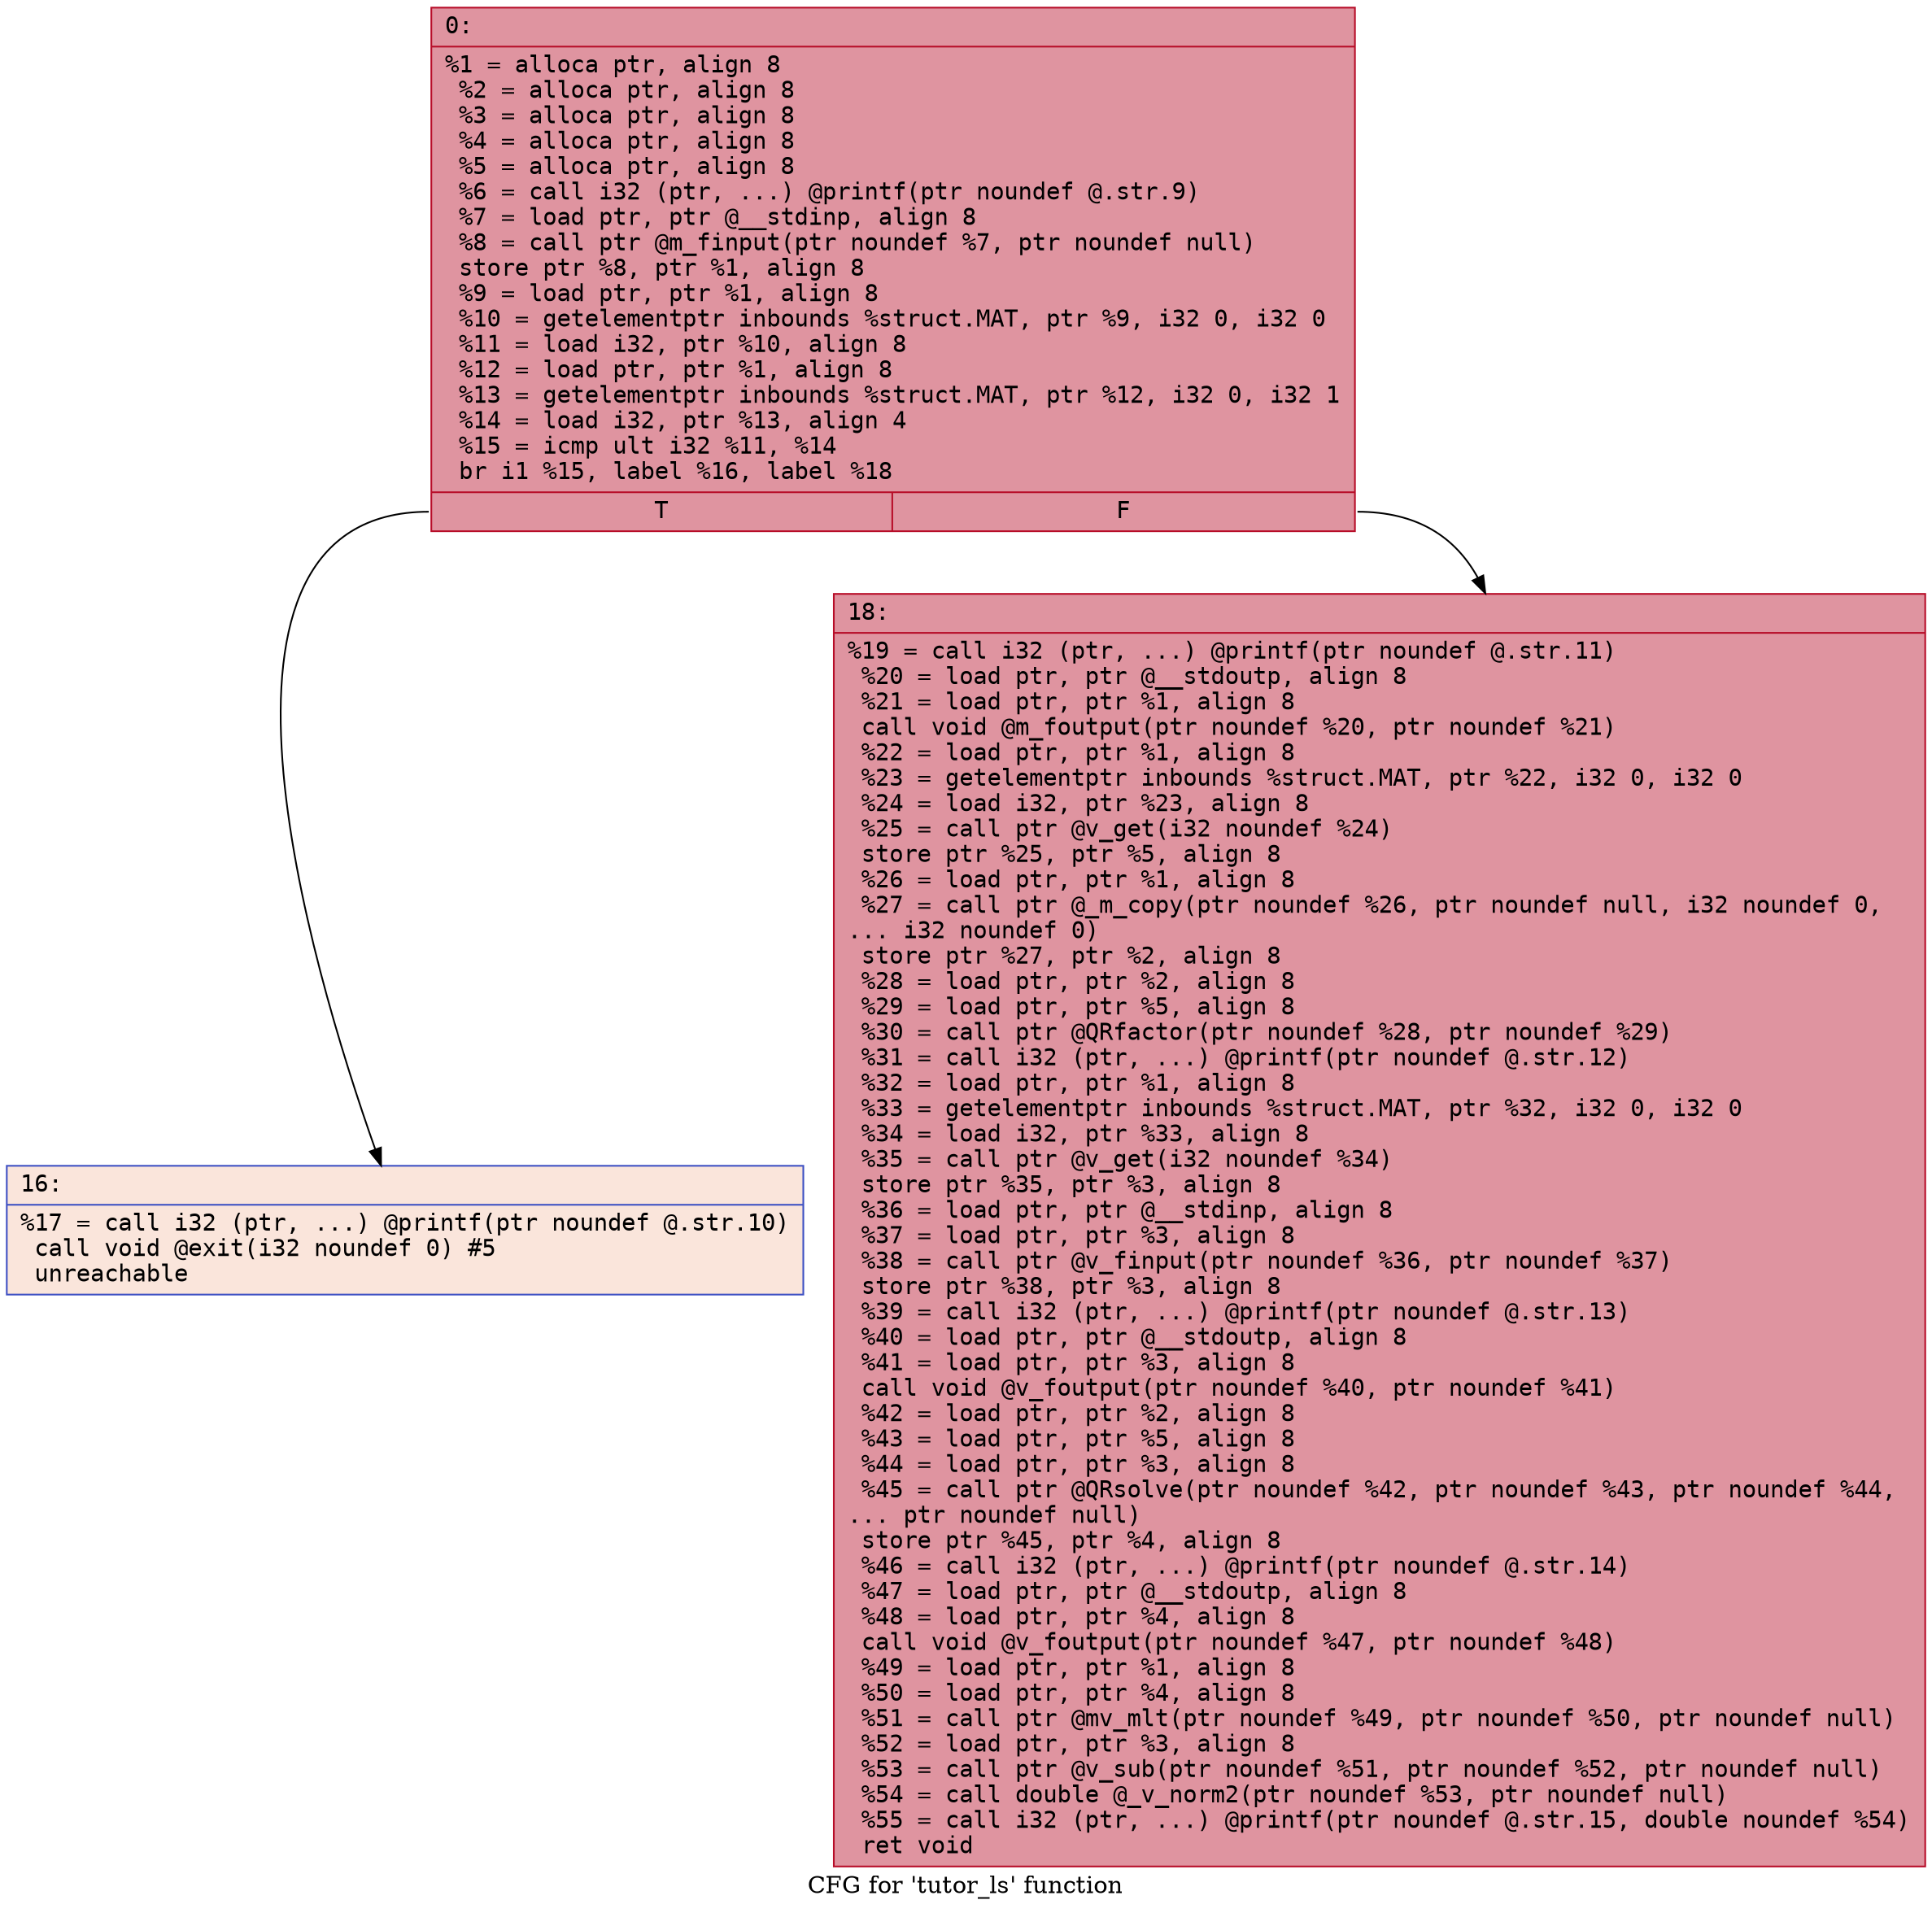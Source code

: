 digraph "CFG for 'tutor_ls' function" {
	label="CFG for 'tutor_ls' function";

	Node0x600000f36cb0 [shape=record,color="#b70d28ff", style=filled, fillcolor="#b70d2870" fontname="Courier",label="{0:\l|  %1 = alloca ptr, align 8\l  %2 = alloca ptr, align 8\l  %3 = alloca ptr, align 8\l  %4 = alloca ptr, align 8\l  %5 = alloca ptr, align 8\l  %6 = call i32 (ptr, ...) @printf(ptr noundef @.str.9)\l  %7 = load ptr, ptr @__stdinp, align 8\l  %8 = call ptr @m_finput(ptr noundef %7, ptr noundef null)\l  store ptr %8, ptr %1, align 8\l  %9 = load ptr, ptr %1, align 8\l  %10 = getelementptr inbounds %struct.MAT, ptr %9, i32 0, i32 0\l  %11 = load i32, ptr %10, align 8\l  %12 = load ptr, ptr %1, align 8\l  %13 = getelementptr inbounds %struct.MAT, ptr %12, i32 0, i32 1\l  %14 = load i32, ptr %13, align 4\l  %15 = icmp ult i32 %11, %14\l  br i1 %15, label %16, label %18\l|{<s0>T|<s1>F}}"];
	Node0x600000f36cb0:s0 -> Node0x600000f36e90[tooltip="0 -> 16\nProbability 0.00%" ];
	Node0x600000f36cb0:s1 -> Node0x600000f36ee0[tooltip="0 -> 18\nProbability 100.00%" ];
	Node0x600000f36e90 [shape=record,color="#3d50c3ff", style=filled, fillcolor="#f4c5ad70" fontname="Courier",label="{16:\l|  %17 = call i32 (ptr, ...) @printf(ptr noundef @.str.10)\l  call void @exit(i32 noundef 0) #5\l  unreachable\l}"];
	Node0x600000f36ee0 [shape=record,color="#b70d28ff", style=filled, fillcolor="#b70d2870" fontname="Courier",label="{18:\l|  %19 = call i32 (ptr, ...) @printf(ptr noundef @.str.11)\l  %20 = load ptr, ptr @__stdoutp, align 8\l  %21 = load ptr, ptr %1, align 8\l  call void @m_foutput(ptr noundef %20, ptr noundef %21)\l  %22 = load ptr, ptr %1, align 8\l  %23 = getelementptr inbounds %struct.MAT, ptr %22, i32 0, i32 0\l  %24 = load i32, ptr %23, align 8\l  %25 = call ptr @v_get(i32 noundef %24)\l  store ptr %25, ptr %5, align 8\l  %26 = load ptr, ptr %1, align 8\l  %27 = call ptr @_m_copy(ptr noundef %26, ptr noundef null, i32 noundef 0,\l... i32 noundef 0)\l  store ptr %27, ptr %2, align 8\l  %28 = load ptr, ptr %2, align 8\l  %29 = load ptr, ptr %5, align 8\l  %30 = call ptr @QRfactor(ptr noundef %28, ptr noundef %29)\l  %31 = call i32 (ptr, ...) @printf(ptr noundef @.str.12)\l  %32 = load ptr, ptr %1, align 8\l  %33 = getelementptr inbounds %struct.MAT, ptr %32, i32 0, i32 0\l  %34 = load i32, ptr %33, align 8\l  %35 = call ptr @v_get(i32 noundef %34)\l  store ptr %35, ptr %3, align 8\l  %36 = load ptr, ptr @__stdinp, align 8\l  %37 = load ptr, ptr %3, align 8\l  %38 = call ptr @v_finput(ptr noundef %36, ptr noundef %37)\l  store ptr %38, ptr %3, align 8\l  %39 = call i32 (ptr, ...) @printf(ptr noundef @.str.13)\l  %40 = load ptr, ptr @__stdoutp, align 8\l  %41 = load ptr, ptr %3, align 8\l  call void @v_foutput(ptr noundef %40, ptr noundef %41)\l  %42 = load ptr, ptr %2, align 8\l  %43 = load ptr, ptr %5, align 8\l  %44 = load ptr, ptr %3, align 8\l  %45 = call ptr @QRsolve(ptr noundef %42, ptr noundef %43, ptr noundef %44,\l... ptr noundef null)\l  store ptr %45, ptr %4, align 8\l  %46 = call i32 (ptr, ...) @printf(ptr noundef @.str.14)\l  %47 = load ptr, ptr @__stdoutp, align 8\l  %48 = load ptr, ptr %4, align 8\l  call void @v_foutput(ptr noundef %47, ptr noundef %48)\l  %49 = load ptr, ptr %1, align 8\l  %50 = load ptr, ptr %4, align 8\l  %51 = call ptr @mv_mlt(ptr noundef %49, ptr noundef %50, ptr noundef null)\l  %52 = load ptr, ptr %3, align 8\l  %53 = call ptr @v_sub(ptr noundef %51, ptr noundef %52, ptr noundef null)\l  %54 = call double @_v_norm2(ptr noundef %53, ptr noundef null)\l  %55 = call i32 (ptr, ...) @printf(ptr noundef @.str.15, double noundef %54)\l  ret void\l}"];
}
